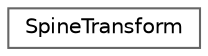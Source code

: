 digraph "类继承关系图"
{
 // LATEX_PDF_SIZE
  bgcolor="transparent";
  edge [fontname=Helvetica,fontsize=10,labelfontname=Helvetica,labelfontsize=10];
  node [fontname=Helvetica,fontsize=10,shape=box,height=0.2,width=0.4];
  rankdir="LR";
  Node0 [id="Node000000",label="SpineTransform",height=0.2,width=0.4,color="grey40", fillcolor="white", style="filled",URL="$struct_spine_transform.html",tooltip=" "];
}
